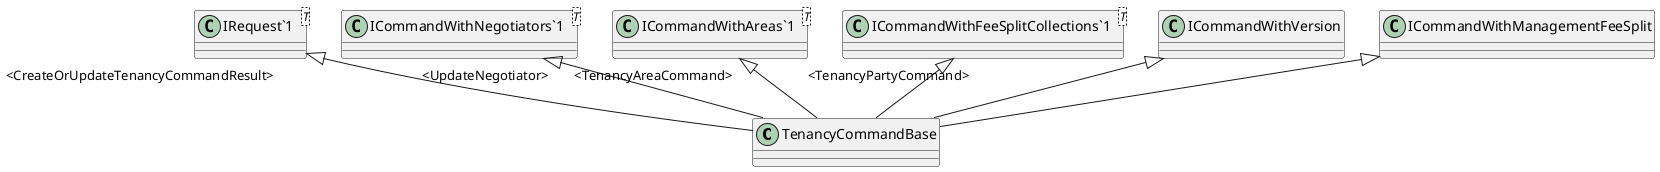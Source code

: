 @startuml
class TenancyCommandBase {
}
class "IRequest`1"<T> {
}
class "ICommandWithNegotiators`1"<T> {
}
class "ICommandWithAreas`1"<T> {
}
class "ICommandWithFeeSplitCollections`1"<T> {
}
"IRequest`1" "<CreateOrUpdateTenancyCommandResult>" <|-- TenancyCommandBase
"ICommandWithNegotiators`1" "<UpdateNegotiator>" <|-- TenancyCommandBase
"ICommandWithAreas`1" "<TenancyAreaCommand>" <|-- TenancyCommandBase
ICommandWithVersion <|-- TenancyCommandBase
ICommandWithManagementFeeSplit <|-- TenancyCommandBase
"ICommandWithFeeSplitCollections`1" "<TenancyPartyCommand>" <|-- TenancyCommandBase
@enduml
